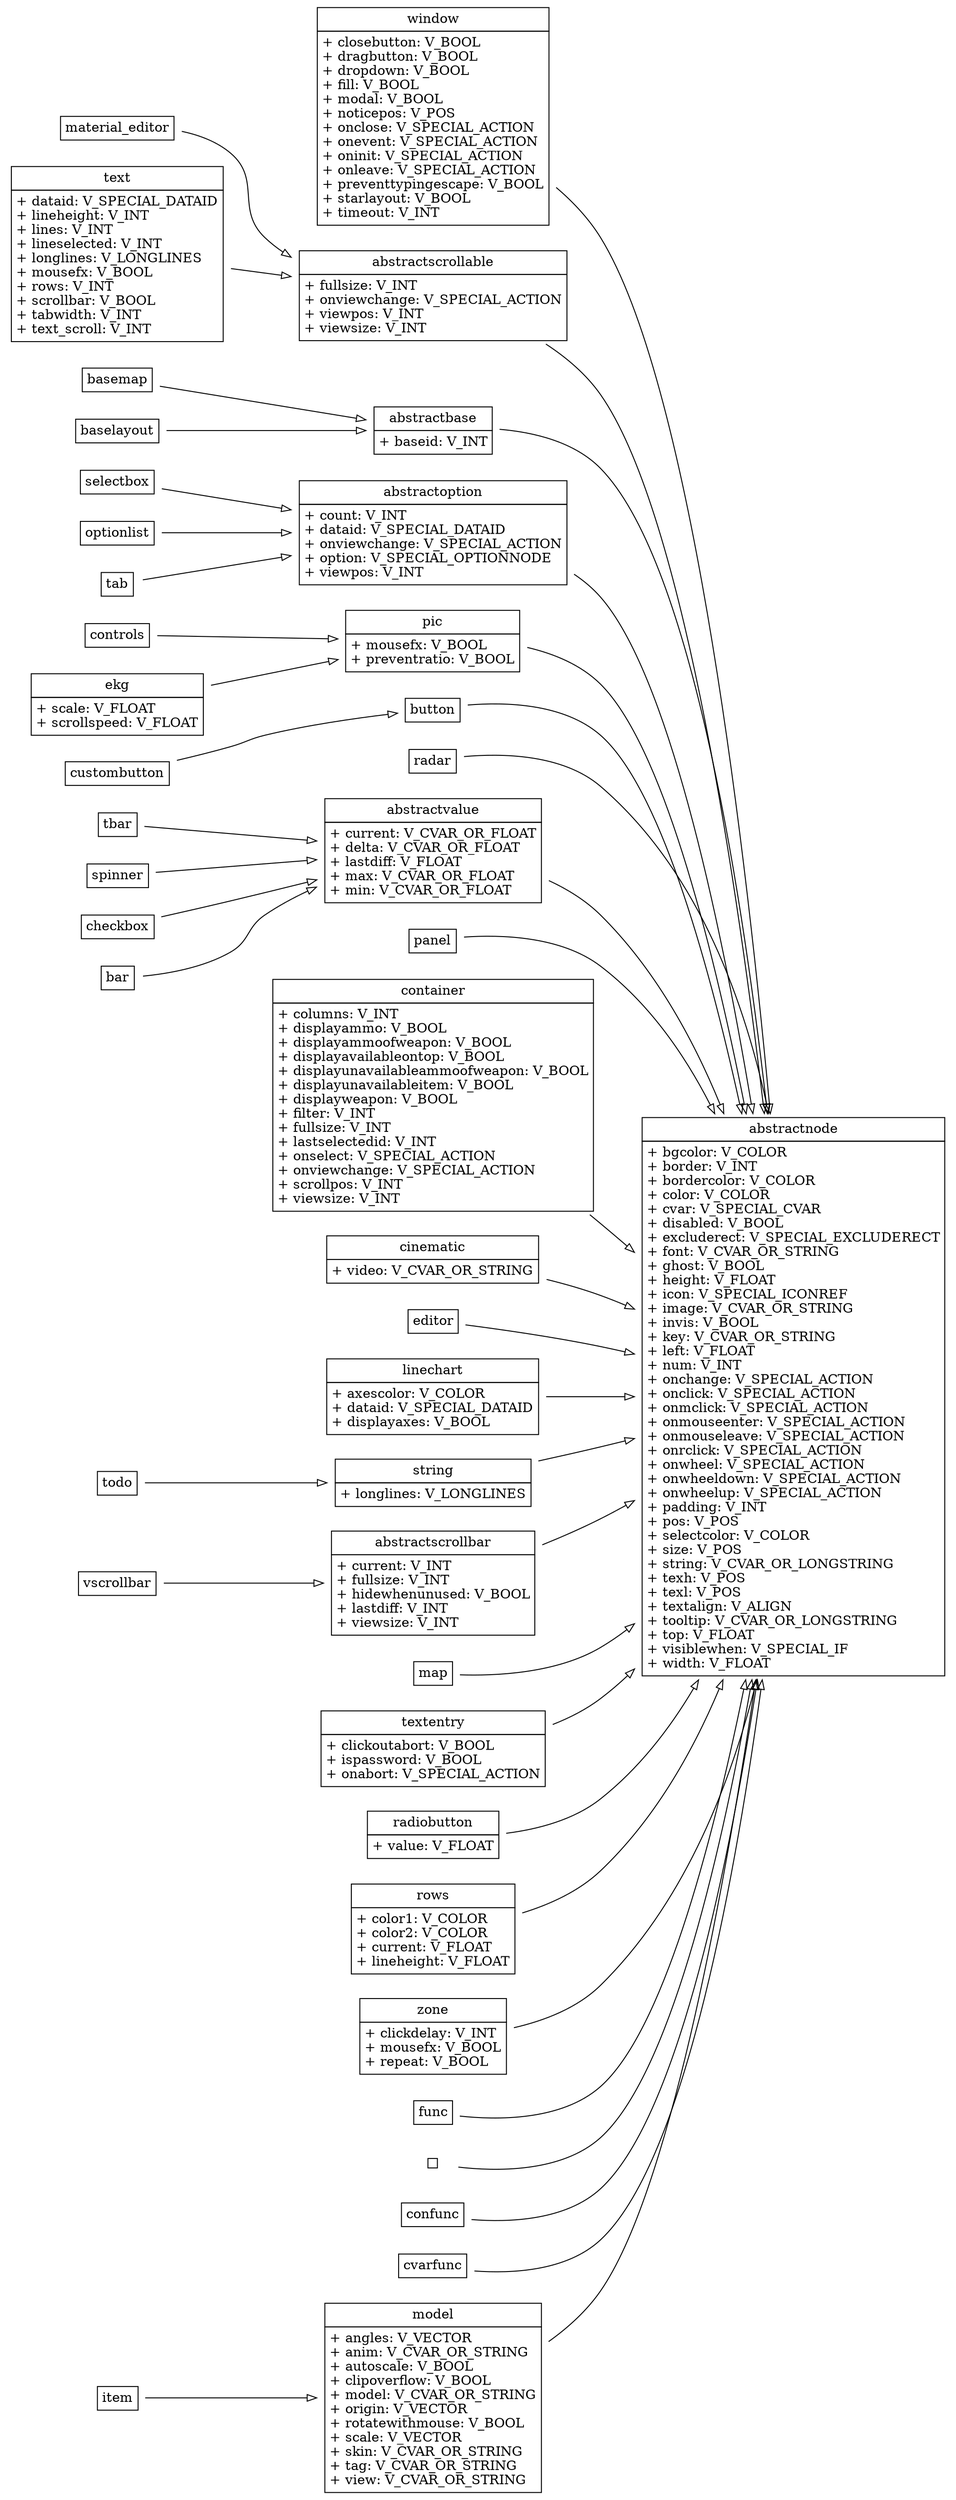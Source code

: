 // contrib/scripts/menu/nodeInheritance.py > inheritance.dot
// dot -Tpng -oinheritance.png < inheritance.dot
digraph G {
	rankdir=LR
	node [shape=box]
	edge [arrowhead=onormal]

	_model [rankdir=TB,shape=plaintext,label=<
<table border="0" cellborder="1" cellspacing="0" cellpadding="4">
<tr><td align="center">model</td></tr>
<tr><td balign="left">+ angles: V_VECTOR<br />+ anim: V_CVAR_OR_STRING<br />+ autoscale: V_BOOL<br />+ clipoverflow: V_BOOL<br />+ model: V_CVAR_OR_STRING<br />+ origin: V_VECTOR<br />+ rotatewithmouse: V_BOOL<br />+ scale: V_VECTOR<br />+ skin: V_CVAR_OR_STRING<br />+ tag: V_CVAR_OR_STRING<br />+ view: V_CVAR_OR_STRING</td></tr>
</table>>]
	_model -> _abstractnode

	_window [rankdir=TB,shape=plaintext,label=<
<table border="0" cellborder="1" cellspacing="0" cellpadding="4">
<tr><td align="center">window</td></tr>
<tr><td balign="left">+ closebutton: V_BOOL<br />+ dragbutton: V_BOOL<br />+ dropdown: V_BOOL<br />+ fill: V_BOOL<br />+ modal: V_BOOL<br />+ noticepos: V_POS<br />+ onclose: V_SPECIAL_ACTION<br />+ onevent: V_SPECIAL_ACTION<br />+ oninit: V_SPECIAL_ACTION<br />+ onleave: V_SPECIAL_ACTION<br />+ preventtypingescape: V_BOOL<br />+ starlayout: V_BOOL<br />+ timeout: V_INT</td></tr>
</table>>]
	_window -> _abstractnode

	_material_editor [rankdir=TB,shape=plaintext,label=<
<table border="0" cellborder="1" cellspacing="0" cellpadding="4">
<tr><td align="center">material_editor</td></tr>

</table>>]
	_material_editor -> _abstractscrollable

	_abstractbase [rankdir=TB,shape=plaintext,label=<
<table border="0" cellborder="1" cellspacing="0" cellpadding="4">
<tr><td align="center">abstractbase</td></tr>
<tr><td balign="left">+ baseid: V_INT</td></tr>
</table>>]
	_abstractbase -> _abstractnode

	_basemap [rankdir=TB,shape=plaintext,label=<
<table border="0" cellborder="1" cellspacing="0" cellpadding="4">
<tr><td align="center">basemap</td></tr>

</table>>]
	_basemap -> _abstractbase

	_baselayout [rankdir=TB,shape=plaintext,label=<
<table border="0" cellborder="1" cellspacing="0" cellpadding="4">
<tr><td align="center">baselayout</td></tr>

</table>>]
	_baselayout -> _abstractbase

	_selectbox [rankdir=TB,shape=plaintext,label=<
<table border="0" cellborder="1" cellspacing="0" cellpadding="4">
<tr><td align="center">selectbox</td></tr>

</table>>]
	_selectbox -> _abstractoption

	_text [rankdir=TB,shape=plaintext,label=<
<table border="0" cellborder="1" cellspacing="0" cellpadding="4">
<tr><td align="center">text</td></tr>
<tr><td balign="left">+ dataid: V_SPECIAL_DATAID<br />+ lineheight: V_INT<br />+ lines: V_INT<br />+ lineselected: V_INT<br />+ longlines: V_LONGLINES<br />+ mousefx: V_BOOL<br />+ rows: V_INT<br />+ scrollbar: V_BOOL<br />+ tabwidth: V_INT<br />+ text_scroll: V_INT</td></tr>
</table>>]
	_text -> _abstractscrollable

	_controls [rankdir=TB,shape=plaintext,label=<
<table border="0" cellborder="1" cellspacing="0" cellpadding="4">
<tr><td align="center">controls</td></tr>

</table>>]
	_controls -> _pic

	_custombutton [rankdir=TB,shape=plaintext,label=<
<table border="0" cellborder="1" cellspacing="0" cellpadding="4">
<tr><td align="center">custombutton</td></tr>

</table>>]
	_custombutton -> _button

	_radar [rankdir=TB,shape=plaintext,label=<
<table border="0" cellborder="1" cellspacing="0" cellpadding="4">
<tr><td align="center">radar</td></tr>

</table>>]
	_radar -> _abstractnode

	_tbar [rankdir=TB,shape=plaintext,label=<
<table border="0" cellborder="1" cellspacing="0" cellpadding="4">
<tr><td align="center">tbar</td></tr>

</table>>]
	_tbar -> _abstractvalue

	_optionlist [rankdir=TB,shape=plaintext,label=<
<table border="0" cellborder="1" cellspacing="0" cellpadding="4">
<tr><td align="center">optionlist</td></tr>

</table>>]
	_optionlist -> _abstractoption

	_panel [rankdir=TB,shape=plaintext,label=<
<table border="0" cellborder="1" cellspacing="0" cellpadding="4">
<tr><td align="center">panel</td></tr>

</table>>]
	_panel -> _abstractnode

	_container [rankdir=TB,shape=plaintext,label=<
<table border="0" cellborder="1" cellspacing="0" cellpadding="4">
<tr><td align="center">container</td></tr>
<tr><td balign="left">+ columns: V_INT<br />+ displayammo: V_BOOL<br />+ displayammoofweapon: V_BOOL<br />+ displayavailableontop: V_BOOL<br />+ displayunavailableammoofweapon: V_BOOL<br />+ displayunavailableitem: V_BOOL<br />+ displayweapon: V_BOOL<br />+ filter: V_INT<br />+ fullsize: V_INT<br />+ lastselectedid: V_INT<br />+ onselect: V_SPECIAL_ACTION<br />+ onviewchange: V_SPECIAL_ACTION<br />+ scrollpos: V_INT<br />+ viewsize: V_INT</td></tr>
</table>>]
	_container -> _abstractnode

	_cinematic [rankdir=TB,shape=plaintext,label=<
<table border="0" cellborder="1" cellspacing="0" cellpadding="4">
<tr><td align="center">cinematic</td></tr>
<tr><td balign="left">+ video: V_CVAR_OR_STRING</td></tr>
</table>>]
	_cinematic -> _abstractnode

	_button [rankdir=TB,shape=plaintext,label=<
<table border="0" cellborder="1" cellspacing="0" cellpadding="4">
<tr><td align="center">button</td></tr>

</table>>]
	_button -> _abstractnode

	_pic [rankdir=TB,shape=plaintext,label=<
<table border="0" cellborder="1" cellspacing="0" cellpadding="4">
<tr><td align="center">pic</td></tr>
<tr><td balign="left">+ mousefx: V_BOOL<br />+ preventratio: V_BOOL</td></tr>
</table>>]
	_pic -> _abstractnode

	_editor [rankdir=TB,shape=plaintext,label=<
<table border="0" cellborder="1" cellspacing="0" cellpadding="4">
<tr><td align="center">editor</td></tr>

</table>>]
	_editor -> _abstractnode

	_linechart [rankdir=TB,shape=plaintext,label=<
<table border="0" cellborder="1" cellspacing="0" cellpadding="4">
<tr><td align="center">linechart</td></tr>
<tr><td balign="left">+ axescolor: V_COLOR<br />+ dataid: V_SPECIAL_DATAID<br />+ displayaxes: V_BOOL</td></tr>
</table>>]
	_linechart -> _abstractnode

	_string [rankdir=TB,shape=plaintext,label=<
<table border="0" cellborder="1" cellspacing="0" cellpadding="4">
<tr><td align="center">string</td></tr>
<tr><td balign="left">+ longlines: V_LONGLINES</td></tr>
</table>>]
	_string -> _abstractnode

	_tab [rankdir=TB,shape=plaintext,label=<
<table border="0" cellborder="1" cellspacing="0" cellpadding="4">
<tr><td align="center">tab</td></tr>

</table>>]
	_tab -> _abstractoption

	_abstractscrollbar [rankdir=TB,shape=plaintext,label=<
<table border="0" cellborder="1" cellspacing="0" cellpadding="4">
<tr><td align="center">abstractscrollbar</td></tr>
<tr><td balign="left">+ current: V_INT<br />+ fullsize: V_INT<br />+ hidewhenunused: V_BOOL<br />+ lastdiff: V_INT<br />+ viewsize: V_INT</td></tr>
</table>>]
	_abstractscrollbar -> _abstractnode

	_map [rankdir=TB,shape=plaintext,label=<
<table border="0" cellborder="1" cellspacing="0" cellpadding="4">
<tr><td align="center">map</td></tr>

</table>>]
	_map -> _abstractnode

	_textentry [rankdir=TB,shape=plaintext,label=<
<table border="0" cellborder="1" cellspacing="0" cellpadding="4">
<tr><td align="center">textentry</td></tr>
<tr><td balign="left">+ clickoutabort: V_BOOL<br />+ ispassword: V_BOOL<br />+ onabort: V_SPECIAL_ACTION</td></tr>
</table>>]
	_textentry -> _abstractnode

	_abstractvalue [rankdir=TB,shape=plaintext,label=<
<table border="0" cellborder="1" cellspacing="0" cellpadding="4">
<tr><td align="center">abstractvalue</td></tr>
<tr><td balign="left">+ current: V_CVAR_OR_FLOAT<br />+ delta: V_CVAR_OR_FLOAT<br />+ lastdiff: V_FLOAT<br />+ max: V_CVAR_OR_FLOAT<br />+ min: V_CVAR_OR_FLOAT</td></tr>
</table>>]
	_abstractvalue -> _abstractnode

	_radiobutton [rankdir=TB,shape=plaintext,label=<
<table border="0" cellborder="1" cellspacing="0" cellpadding="4">
<tr><td align="center">radiobutton</td></tr>
<tr><td balign="left">+ value: V_FLOAT</td></tr>
</table>>]
	_radiobutton -> _abstractnode

	_rows [rankdir=TB,shape=plaintext,label=<
<table border="0" cellborder="1" cellspacing="0" cellpadding="4">
<tr><td align="center">rows</td></tr>
<tr><td balign="left">+ color1: V_COLOR<br />+ color2: V_COLOR<br />+ current: V_FLOAT<br />+ lineheight: V_FLOAT</td></tr>
</table>>]
	_rows -> _abstractnode

	_zone [rankdir=TB,shape=plaintext,label=<
<table border="0" cellborder="1" cellspacing="0" cellpadding="4">
<tr><td align="center">zone</td></tr>
<tr><td balign="left">+ clickdelay: V_INT<br />+ mousefx: V_BOOL<br />+ repeat: V_BOOL</td></tr>
</table>>]
	_zone -> _abstractnode

	_spinner [rankdir=TB,shape=plaintext,label=<
<table border="0" cellborder="1" cellspacing="0" cellpadding="4">
<tr><td align="center">spinner</td></tr>

</table>>]
	_spinner -> _abstractvalue

	_abstractoption [rankdir=TB,shape=plaintext,label=<
<table border="0" cellborder="1" cellspacing="0" cellpadding="4">
<tr><td align="center">abstractoption</td></tr>
<tr><td balign="left">+ count: V_INT<br />+ dataid: V_SPECIAL_DATAID<br />+ onviewchange: V_SPECIAL_ACTION<br />+ option: V_SPECIAL_OPTIONNODE<br />+ viewpos: V_INT</td></tr>
</table>>]
	_abstractoption -> _abstractnode

	_checkbox [rankdir=TB,shape=plaintext,label=<
<table border="0" cellborder="1" cellspacing="0" cellpadding="4">
<tr><td align="center">checkbox</td></tr>

</table>>]
	_checkbox -> _abstractvalue

	_vscrollbar [rankdir=TB,shape=plaintext,label=<
<table border="0" cellborder="1" cellspacing="0" cellpadding="4">
<tr><td align="center">vscrollbar</td></tr>

</table>>]
	_vscrollbar -> _abstractscrollbar

	_todo [rankdir=TB,shape=plaintext,label=<
<table border="0" cellborder="1" cellspacing="0" cellpadding="4">
<tr><td align="center">todo</td></tr>

</table>>]
	_todo -> _string

	_bar [rankdir=TB,shape=plaintext,label=<
<table border="0" cellborder="1" cellspacing="0" cellpadding="4">
<tr><td align="center">bar</td></tr>

</table>>]
	_bar -> _abstractvalue

	_item [rankdir=TB,shape=plaintext,label=<
<table border="0" cellborder="1" cellspacing="0" cellpadding="4">
<tr><td align="center">item</td></tr>

</table>>]
	_item -> _model

	_ekg [rankdir=TB,shape=plaintext,label=<
<table border="0" cellborder="1" cellspacing="0" cellpadding="4">
<tr><td align="center">ekg</td></tr>
<tr><td balign="left">+ scale: V_FLOAT<br />+ scrollspeed: V_FLOAT</td></tr>
</table>>]
	_ekg -> _pic

	_abstractnode [rankdir=TB,shape=plaintext,label=<
<table border="0" cellborder="1" cellspacing="0" cellpadding="4">
<tr><td align="center">abstractnode</td></tr>
<tr><td balign="left">+ bgcolor: V_COLOR<br />+ border: V_INT<br />+ bordercolor: V_COLOR<br />+ color: V_COLOR<br />+ cvar: V_SPECIAL_CVAR<br />+ disabled: V_BOOL<br />+ excluderect: V_SPECIAL_EXCLUDERECT<br />+ font: V_CVAR_OR_STRING<br />+ ghost: V_BOOL<br />+ height: V_FLOAT<br />+ icon: V_SPECIAL_ICONREF<br />+ image: V_CVAR_OR_STRING<br />+ invis: V_BOOL<br />+ key: V_CVAR_OR_STRING<br />+ left: V_FLOAT<br />+ num: V_INT<br />+ onchange: V_SPECIAL_ACTION<br />+ onclick: V_SPECIAL_ACTION<br />+ onmclick: V_SPECIAL_ACTION<br />+ onmouseenter: V_SPECIAL_ACTION<br />+ onmouseleave: V_SPECIAL_ACTION<br />+ onrclick: V_SPECIAL_ACTION<br />+ onwheel: V_SPECIAL_ACTION<br />+ onwheeldown: V_SPECIAL_ACTION<br />+ onwheelup: V_SPECIAL_ACTION<br />+ padding: V_INT<br />+ pos: V_POS<br />+ selectcolor: V_COLOR<br />+ size: V_POS<br />+ string: V_CVAR_OR_LONGSTRING<br />+ texh: V_POS<br />+ texl: V_POS<br />+ textalign: V_ALIGN<br />+ tooltip: V_CVAR_OR_LONGSTRING<br />+ top: V_FLOAT<br />+ visiblewhen: V_SPECIAL_IF<br />+ width: V_FLOAT</td></tr>
</table>>]

	_abstractscrollable [rankdir=TB,shape=plaintext,label=<
<table border="0" cellborder="1" cellspacing="0" cellpadding="4">
<tr><td align="center">abstractscrollable</td></tr>
<tr><td balign="left">+ fullsize: V_INT<br />+ onviewchange: V_SPECIAL_ACTION<br />+ viewpos: V_INT<br />+ viewsize: V_INT</td></tr>
</table>>]
	_abstractscrollable -> _abstractnode

	_func [rankdir=TB,shape=plaintext,label=<
<table border="0" cellborder="1" cellspacing="0" cellpadding="4">
<tr><td align="center">func</td></tr>

</table>>]
	_func -> _abstractnode

	_ [rankdir=TB,shape=plaintext,label=<
<table border="0" cellborder="1" cellspacing="0" cellpadding="4">
<tr><td align="center"></td></tr>

</table>>]
	_ -> _abstractnode

	_confunc [rankdir=TB,shape=plaintext,label=<
<table border="0" cellborder="1" cellspacing="0" cellpadding="4">
<tr><td align="center">confunc</td></tr>

</table>>]
	_confunc -> _abstractnode

	_cvarfunc [rankdir=TB,shape=plaintext,label=<
<table border="0" cellborder="1" cellspacing="0" cellpadding="4">
<tr><td align="center">cvarfunc</td></tr>

</table>>]
	_cvarfunc -> _abstractnode

}
